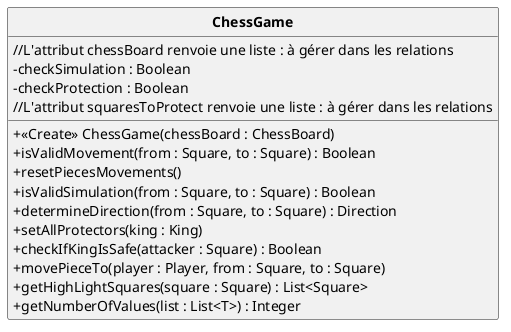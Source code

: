 @startuml

skinparam style strictuml
skinparam classAttributeIconSize 0
skinparam classFontStyle Bold
hide enum methods
hide empty members

class ChessGame {
//L'attribut chessBoard renvoie une liste : à gérer dans les relations
-  checkSimulation : Boolean
-  checkProtection : Boolean
//L'attribut squaresToProtect renvoie une liste : à gérer dans les relations
+ <<Create>> ChessGame(chessBoard : ChessBoard)
+  isValidMovement(from : Square, to : Square) : Boolean
+  resetPiecesMovements() 
+  isValidSimulation(from : Square, to : Square) : Boolean
+  determineDirection(from : Square, to : Square) : Direction
+  setAllProtectors(king : King) 
+  checkIfKingIsSafe(attacker : Square) : Boolean
+  movePieceTo(player : Player, from : Square, to : Square) 
+  getHighLightSquares(square : Square) : List<Square>
+  getNumberOfValues(list : List<T>) : Integer
}



@enduml
